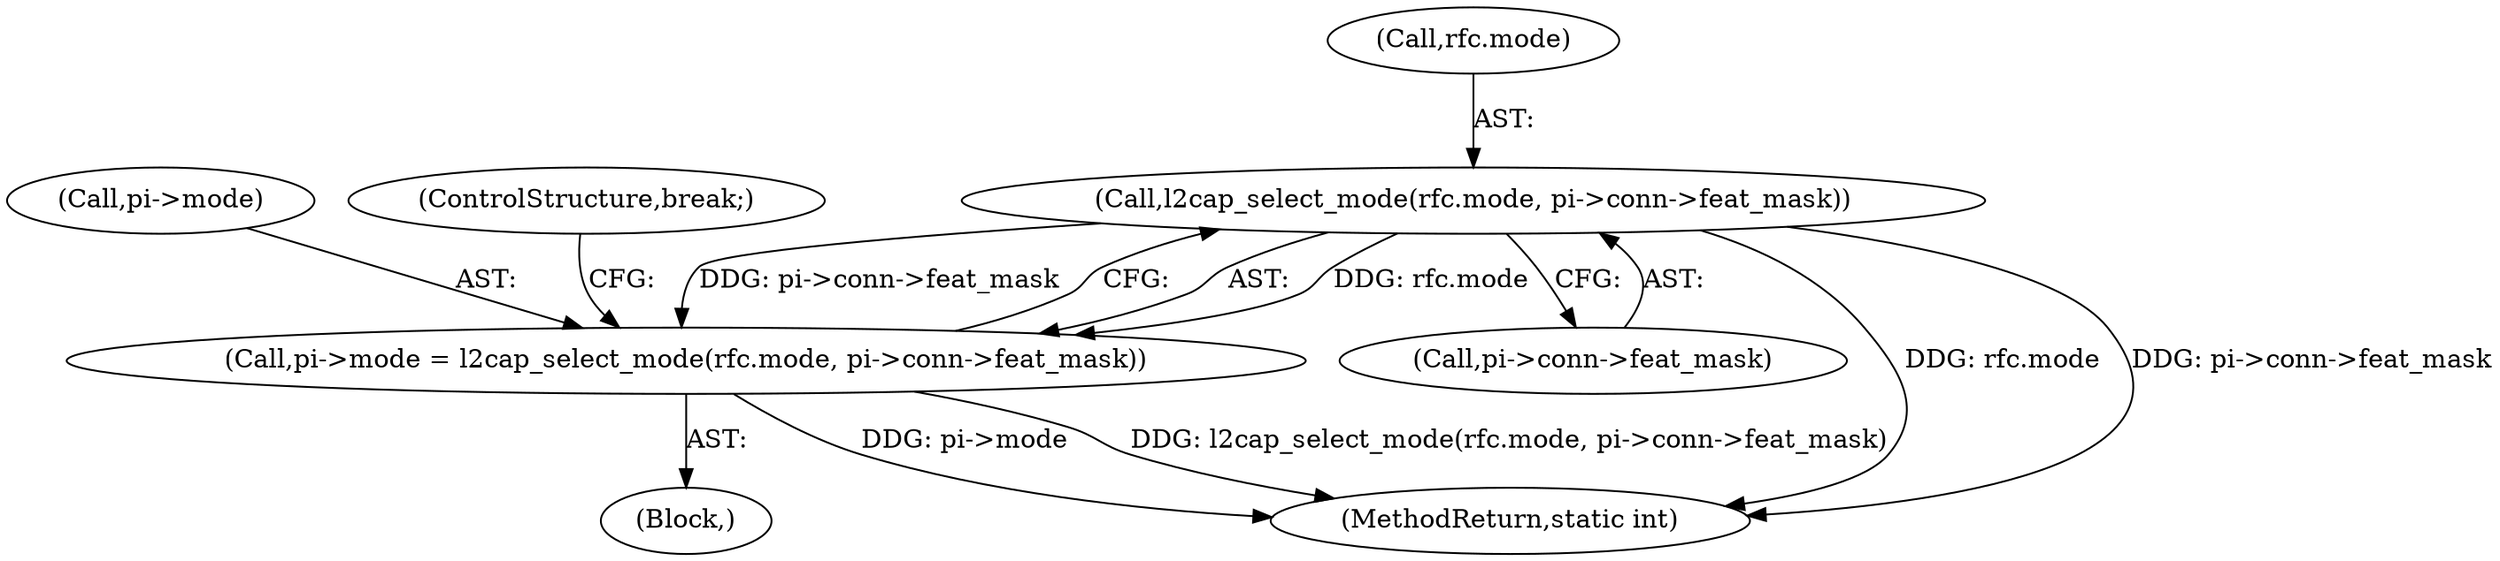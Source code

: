 digraph "0_linux_f2fcfcd670257236ebf2088bbdf26f6a8ef459fe@pointer" {
"1000193" [label="(Call,l2cap_select_mode(rfc.mode, pi->conn->feat_mask))"];
"1000189" [label="(Call,pi->mode = l2cap_select_mode(rfc.mode, pi->conn->feat_mask))"];
"1000197" [label="(Call,pi->conn->feat_mask)"];
"1000189" [label="(Call,pi->mode = l2cap_select_mode(rfc.mode, pi->conn->feat_mask))"];
"1000190" [label="(Call,pi->mode)"];
"1000193" [label="(Call,l2cap_select_mode(rfc.mode, pi->conn->feat_mask))"];
"1000202" [label="(ControlStructure,break;)"];
"1000329" [label="(MethodReturn,static int)"];
"1000137" [label="(Block,)"];
"1000194" [label="(Call,rfc.mode)"];
"1000193" -> "1000189"  [label="AST: "];
"1000193" -> "1000197"  [label="CFG: "];
"1000194" -> "1000193"  [label="AST: "];
"1000197" -> "1000193"  [label="AST: "];
"1000189" -> "1000193"  [label="CFG: "];
"1000193" -> "1000329"  [label="DDG: rfc.mode"];
"1000193" -> "1000329"  [label="DDG: pi->conn->feat_mask"];
"1000193" -> "1000189"  [label="DDG: rfc.mode"];
"1000193" -> "1000189"  [label="DDG: pi->conn->feat_mask"];
"1000189" -> "1000137"  [label="AST: "];
"1000190" -> "1000189"  [label="AST: "];
"1000202" -> "1000189"  [label="CFG: "];
"1000189" -> "1000329"  [label="DDG: pi->mode"];
"1000189" -> "1000329"  [label="DDG: l2cap_select_mode(rfc.mode, pi->conn->feat_mask)"];
}
